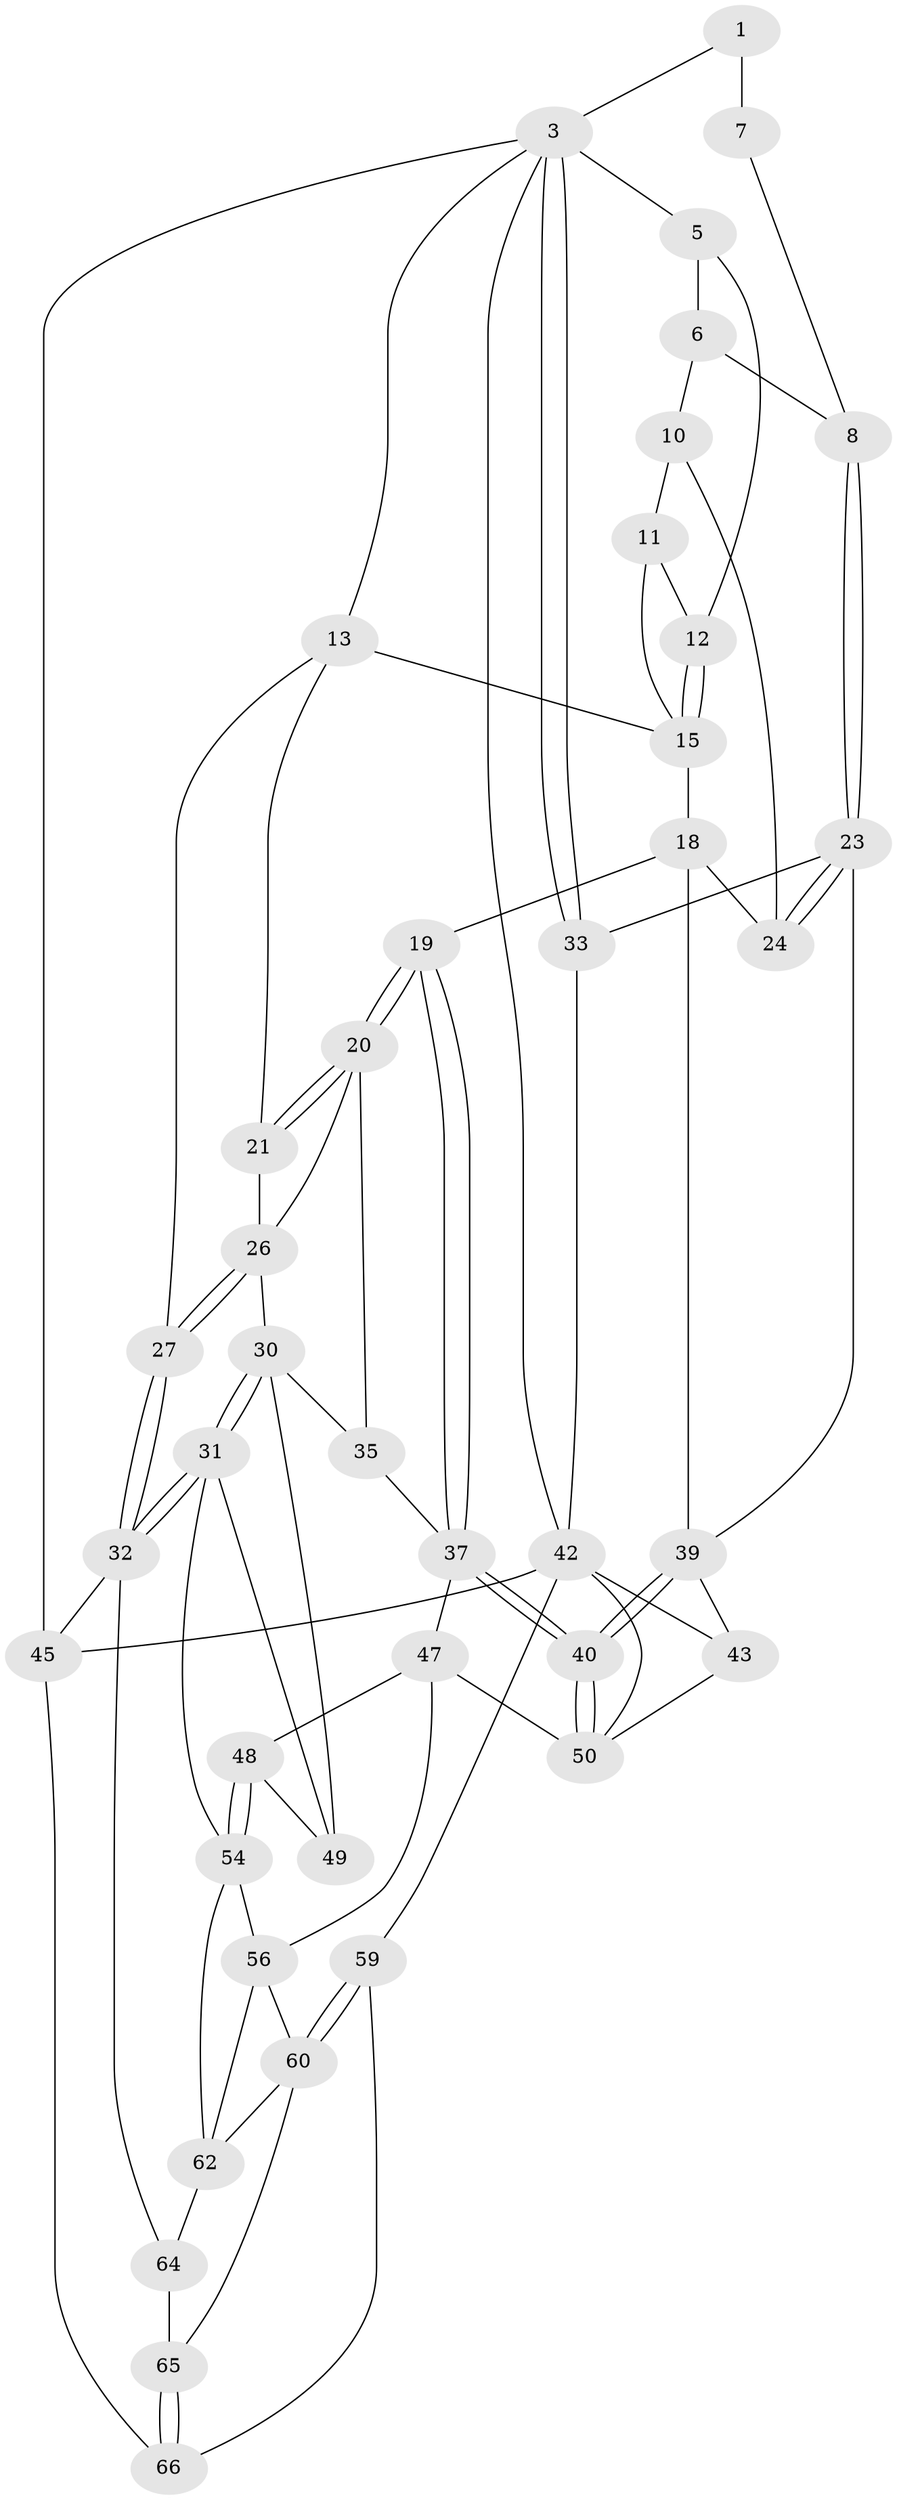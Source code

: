 // Generated by graph-tools (version 1.1) at 2025/52/02/27/25 19:52:40]
// undirected, 42 vertices, 91 edges
graph export_dot {
graph [start="1"]
  node [color=gray90,style=filled];
  1 [pos="+0.9492660915792283+0",super="+2"];
  3 [pos="+1+0",super="+4"];
  5 [pos="+0.2952712681258635+0"];
  6 [pos="+0.7610265225355142+0",super="+9"];
  7 [pos="+0.8578854656167934+0.2815254091886544"];
  8 [pos="+0.854225926307884+0.29383512030276787"];
  10 [pos="+0.6361932006141475+0.17345352834416108",super="+22"];
  11 [pos="+0.35751125596365385+0.04163797003870874",super="+16"];
  12 [pos="+0.2914109086499577+0.004619385410388506"];
  13 [pos="+0+0.18704157297751337",super="+14"];
  15 [pos="+0.28517718830671124+0.019090498229479256",super="+17"];
  18 [pos="+0.4265894006106862+0.3298266710166775",super="+25"];
  19 [pos="+0.3813663687351113+0.3608892939761965"];
  20 [pos="+0.26679741142618074+0.3119064888368095",super="+28"];
  21 [pos="+0.22322305694465663+0.24166219090742527"];
  23 [pos="+0.8569120818941904+0.29840091325745133",super="+34"];
  24 [pos="+0.6221745366907725+0.47455520127222595"];
  26 [pos="+0.08568088819988329+0.34264334341059344",super="+29"];
  27 [pos="+0+0.32578728502064597"];
  30 [pos="+0.11172776162125651+0.552318094176682",super="+36"];
  31 [pos="+0+0.6114544440868257",super="+53"];
  32 [pos="+0+0.6514480889282295",super="+44"];
  33 [pos="+1+0.37208693052622926"];
  35 [pos="+0.1946964196973062+0.5118171121015708"];
  37 [pos="+0.3931150350928608+0.48996399545685215",super="+38"];
  39 [pos="+0.6157494019182475+0.5149373108743105",super="+41"];
  40 [pos="+0.5854271574370377+0.5667893696841481"];
  42 [pos="+1+0.6954227218105726",super="+58"];
  43 [pos="+0.9423748493096288+0.7263854293329797"];
  45 [pos="+0+0.961387818818242",super="+46"];
  47 [pos="+0.33091658687261505+0.6014449048136373",super="+51"];
  48 [pos="+0.3162076033236405+0.6427818768126208"];
  49 [pos="+0.2357416114543212+0.6523101170008234"];
  50 [pos="+0.5933810098743503+0.6405094977729925",super="+52"];
  54 [pos="+0.32332956063878293+0.6856487774322589",super="+55"];
  56 [pos="+0.4140907039886469+0.7569023127663442",super="+57"];
  59 [pos="+0.5733447965358177+1"];
  60 [pos="+0.4152061278773398+0.8532039110260106",super="+61"];
  62 [pos="+0.23226661693594208+0.7927014281821657",super="+63"];
  64 [pos="+0.21783012983034478+0.846086758590599"];
  65 [pos="+0.21903839168455252+0.848944601420508"];
  66 [pos="+0.21698281912865816+0.9164928325845977",super="+67"];
  1 -- 7 [weight=2];
  1 -- 3;
  3 -- 33;
  3 -- 33;
  3 -- 42;
  3 -- 5;
  3 -- 13;
  3 -- 45;
  5 -- 6;
  5 -- 12;
  6 -- 8;
  6 -- 10;
  7 -- 8;
  8 -- 23;
  8 -- 23;
  10 -- 11 [weight=2];
  10 -- 24;
  11 -- 12;
  11 -- 15;
  12 -- 15;
  12 -- 15;
  13 -- 27;
  13 -- 21;
  13 -- 15;
  15 -- 18;
  18 -- 19;
  18 -- 24;
  18 -- 39;
  19 -- 20;
  19 -- 20;
  19 -- 37;
  19 -- 37;
  20 -- 21;
  20 -- 21;
  20 -- 35;
  20 -- 26;
  21 -- 26;
  23 -- 24;
  23 -- 24;
  23 -- 33;
  23 -- 39;
  26 -- 27;
  26 -- 27;
  26 -- 30;
  27 -- 32;
  27 -- 32;
  30 -- 31;
  30 -- 31;
  30 -- 49;
  30 -- 35;
  31 -- 32;
  31 -- 32;
  31 -- 49;
  31 -- 54;
  32 -- 64;
  32 -- 45;
  33 -- 42;
  35 -- 37;
  37 -- 40;
  37 -- 40;
  37 -- 47;
  39 -- 40;
  39 -- 40;
  39 -- 43;
  40 -- 50;
  40 -- 50;
  42 -- 43;
  42 -- 59;
  42 -- 50;
  42 -- 45;
  43 -- 50;
  45 -- 66 [weight=2];
  47 -- 48;
  47 -- 56;
  47 -- 50;
  48 -- 49;
  48 -- 54;
  48 -- 54;
  54 -- 62;
  54 -- 56;
  56 -- 60;
  56 -- 62;
  59 -- 60;
  59 -- 60;
  59 -- 66;
  60 -- 65;
  60 -- 62;
  62 -- 64;
  64 -- 65;
  65 -- 66;
  65 -- 66;
}
